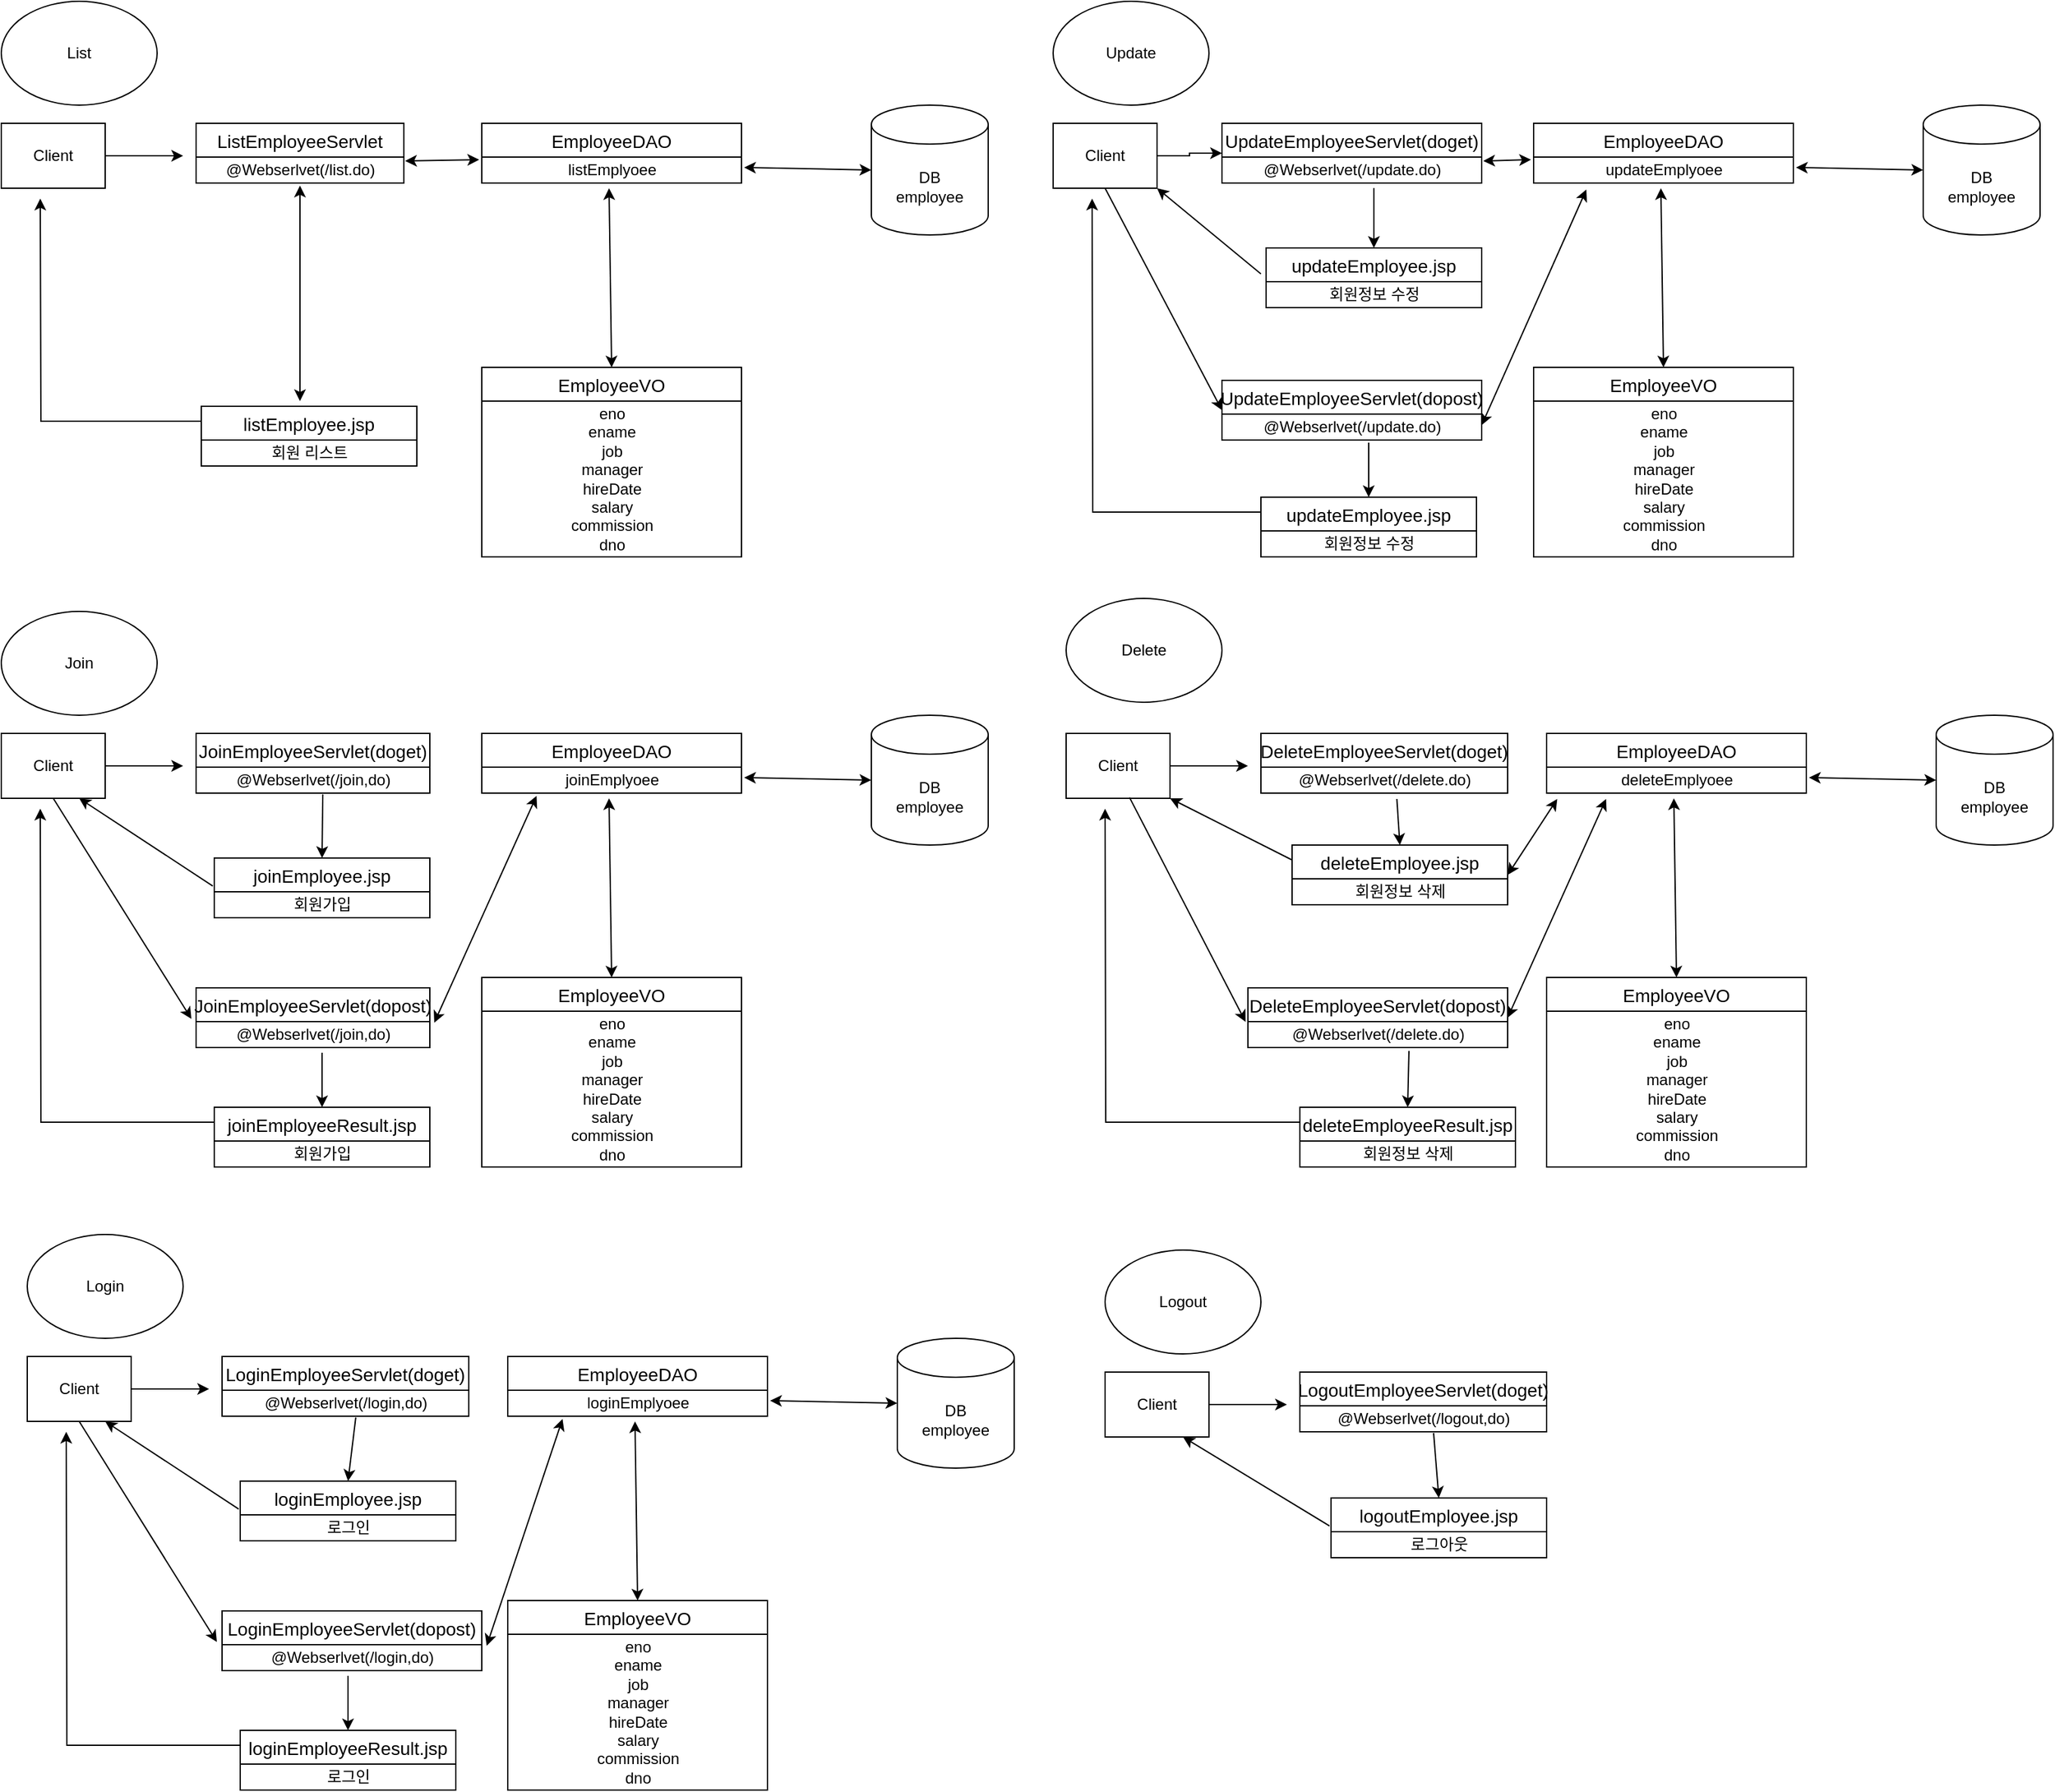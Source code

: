<mxfile version="14.4.7" type="github">
  <diagram id="dZG7nAZriMjonaE4HEed" name="Page-1">
    <mxGraphModel dx="2370" dy="3661" grid="1" gridSize="10" guides="1" tooltips="1" connect="1" arrows="1" fold="1" page="1" pageScale="1" pageWidth="827" pageHeight="1169" math="0" shadow="0">
      <root>
        <mxCell id="0" />
        <mxCell id="1" parent="0" />
        <mxCell id="JSSmG65UOy7uF9lDPHsa-1" style="edgeStyle=orthogonalEdgeStyle;rounded=0;orthogonalLoop=1;jettySize=auto;html=1;exitX=1;exitY=0.5;exitDx=0;exitDy=0;" parent="1" source="JSSmG65UOy7uF9lDPHsa-2" edge="1">
          <mxGeometry relative="1" as="geometry">
            <mxPoint x="170" y="-1911" as="targetPoint" />
          </mxGeometry>
        </mxCell>
        <mxCell id="JSSmG65UOy7uF9lDPHsa-2" value="Client" style="rounded=0;whiteSpace=wrap;html=1;" parent="1" vertex="1">
          <mxGeometry x="30" y="-1936" width="80" height="50" as="geometry" />
        </mxCell>
        <mxCell id="JSSmG65UOy7uF9lDPHsa-3" value="ListEmployeeServlet" style="swimlane;fontStyle=0;childLayout=stackLayout;horizontal=1;startSize=26;horizontalStack=0;resizeParent=1;resizeParentMax=0;resizeLast=0;collapsible=1;marginBottom=0;align=center;fontSize=14;" parent="1" vertex="1">
          <mxGeometry x="180" y="-1936" width="160" height="46" as="geometry">
            <mxRectangle x="150" y="100" width="50" height="26" as="alternateBounds" />
          </mxGeometry>
        </mxCell>
        <mxCell id="JSSmG65UOy7uF9lDPHsa-4" value="@Webserlvet(/list.do)" style="text;html=1;align=center;verticalAlign=middle;resizable=0;points=[];autosize=1;" parent="JSSmG65UOy7uF9lDPHsa-3" vertex="1">
          <mxGeometry y="26" width="160" height="20" as="geometry" />
        </mxCell>
        <mxCell id="JSSmG65UOy7uF9lDPHsa-5" style="edgeStyle=orthogonalEdgeStyle;rounded=0;orthogonalLoop=1;jettySize=auto;html=1;exitX=0;exitY=0.25;exitDx=0;exitDy=0;" parent="1" source="JSSmG65UOy7uF9lDPHsa-6" edge="1">
          <mxGeometry relative="1" as="geometry">
            <mxPoint x="60" y="-1878.0" as="targetPoint" />
          </mxGeometry>
        </mxCell>
        <mxCell id="JSSmG65UOy7uF9lDPHsa-6" value="listEmployee.jsp" style="swimlane;fontStyle=0;childLayout=stackLayout;horizontal=1;startSize=26;horizontalStack=0;resizeParent=1;resizeParentMax=0;resizeLast=0;collapsible=1;marginBottom=0;align=center;fontSize=14;" parent="1" vertex="1">
          <mxGeometry x="184" y="-1718" width="166" height="46" as="geometry">
            <mxRectangle x="150" y="100" width="50" height="26" as="alternateBounds" />
          </mxGeometry>
        </mxCell>
        <mxCell id="JSSmG65UOy7uF9lDPHsa-7" value="회원 리스트" style="text;html=1;align=center;verticalAlign=middle;resizable=0;points=[];autosize=1;" parent="JSSmG65UOy7uF9lDPHsa-6" vertex="1">
          <mxGeometry y="26" width="166" height="20" as="geometry" />
        </mxCell>
        <mxCell id="JSSmG65UOy7uF9lDPHsa-8" value="EmployeeDAO" style="swimlane;fontStyle=0;childLayout=stackLayout;horizontal=1;startSize=26;horizontalStack=0;resizeParent=1;resizeParentMax=0;resizeLast=0;collapsible=1;marginBottom=0;align=center;fontSize=14;" parent="1" vertex="1">
          <mxGeometry x="400" y="-1936" width="200" height="46" as="geometry">
            <mxRectangle x="150" y="100" width="50" height="26" as="alternateBounds" />
          </mxGeometry>
        </mxCell>
        <mxCell id="JSSmG65UOy7uF9lDPHsa-9" value="listEmplyoee&lt;br&gt;" style="text;html=1;align=center;verticalAlign=middle;resizable=0;points=[];autosize=1;" parent="JSSmG65UOy7uF9lDPHsa-8" vertex="1">
          <mxGeometry y="26" width="200" height="20" as="geometry" />
        </mxCell>
        <mxCell id="JSSmG65UOy7uF9lDPHsa-10" value="EmployeeVO" style="swimlane;fontStyle=0;childLayout=stackLayout;horizontal=1;startSize=26;horizontalStack=0;resizeParent=1;resizeParentMax=0;resizeLast=0;collapsible=1;marginBottom=0;align=center;fontSize=14;" parent="1" vertex="1">
          <mxGeometry x="400" y="-1748" width="200" height="146" as="geometry">
            <mxRectangle x="150" y="100" width="50" height="26" as="alternateBounds" />
          </mxGeometry>
        </mxCell>
        <mxCell id="JSSmG65UOy7uF9lDPHsa-11" value="eno&lt;br&gt;ename&lt;br&gt;job&lt;br&gt;manager&lt;br&gt;hireDate&lt;br&gt;salary&lt;br&gt;commission&lt;br&gt;dno&lt;br&gt;" style="text;html=1;align=center;verticalAlign=middle;resizable=0;points=[];autosize=1;" parent="JSSmG65UOy7uF9lDPHsa-10" vertex="1">
          <mxGeometry y="26" width="200" height="120" as="geometry" />
        </mxCell>
        <mxCell id="JSSmG65UOy7uF9lDPHsa-12" value="" style="endArrow=classic;startArrow=classic;html=1;entryX=-0.01;entryY=0.1;entryDx=0;entryDy=0;entryPerimeter=0;exitX=1.006;exitY=0.15;exitDx=0;exitDy=0;exitPerimeter=0;" parent="1" source="JSSmG65UOy7uF9lDPHsa-4" target="JSSmG65UOy7uF9lDPHsa-9" edge="1">
          <mxGeometry width="50" height="50" relative="1" as="geometry">
            <mxPoint x="580" y="-1648" as="sourcePoint" />
            <mxPoint x="630" y="-1698" as="targetPoint" />
          </mxGeometry>
        </mxCell>
        <mxCell id="JSSmG65UOy7uF9lDPHsa-13" value="" style="endArrow=classic;startArrow=classic;html=1;entryX=0.49;entryY=1.2;entryDx=0;entryDy=0;entryPerimeter=0;exitX=0.5;exitY=0;exitDx=0;exitDy=0;" parent="1" source="JSSmG65UOy7uF9lDPHsa-10" target="JSSmG65UOy7uF9lDPHsa-9" edge="1">
          <mxGeometry width="50" height="50" relative="1" as="geometry">
            <mxPoint x="580" y="-1648" as="sourcePoint" />
            <mxPoint x="630" y="-1698" as="targetPoint" />
          </mxGeometry>
        </mxCell>
        <mxCell id="JSSmG65UOy7uF9lDPHsa-14" value="" style="endArrow=classic;startArrow=classic;html=1;entryX=0.5;entryY=1.1;entryDx=0;entryDy=0;entryPerimeter=0;" parent="1" target="JSSmG65UOy7uF9lDPHsa-4" edge="1">
          <mxGeometry width="50" height="50" relative="1" as="geometry">
            <mxPoint x="260" y="-1722" as="sourcePoint" />
            <mxPoint x="630" y="-1698" as="targetPoint" />
          </mxGeometry>
        </mxCell>
        <mxCell id="JSSmG65UOy7uF9lDPHsa-15" value="DB&lt;br&gt;employee" style="shape=cylinder3;whiteSpace=wrap;html=1;boundedLbl=1;backgroundOutline=1;size=15;" parent="1" vertex="1">
          <mxGeometry x="700" y="-1950" width="90" height="100" as="geometry" />
        </mxCell>
        <mxCell id="JSSmG65UOy7uF9lDPHsa-16" value="" style="endArrow=classic;startArrow=classic;html=1;entryX=0;entryY=0.5;entryDx=0;entryDy=0;entryPerimeter=0;exitX=1.01;exitY=0.4;exitDx=0;exitDy=0;exitPerimeter=0;" parent="1" source="JSSmG65UOy7uF9lDPHsa-9" target="JSSmG65UOy7uF9lDPHsa-15" edge="1">
          <mxGeometry width="50" height="50" relative="1" as="geometry">
            <mxPoint x="580" y="-1648" as="sourcePoint" />
            <mxPoint x="630" y="-1698" as="targetPoint" />
          </mxGeometry>
        </mxCell>
        <mxCell id="JSSmG65UOy7uF9lDPHsa-17" style="edgeStyle=orthogonalEdgeStyle;rounded=0;orthogonalLoop=1;jettySize=auto;html=1;exitX=1;exitY=0.5;exitDx=0;exitDy=0;" parent="1" source="JSSmG65UOy7uF9lDPHsa-18" edge="1">
          <mxGeometry relative="1" as="geometry">
            <mxPoint x="170" y="-1441" as="targetPoint" />
          </mxGeometry>
        </mxCell>
        <mxCell id="JSSmG65UOy7uF9lDPHsa-18" value="Client" style="rounded=0;whiteSpace=wrap;html=1;" parent="1" vertex="1">
          <mxGeometry x="30" y="-1466" width="80" height="50" as="geometry" />
        </mxCell>
        <mxCell id="JSSmG65UOy7uF9lDPHsa-19" value="JoinEmployeeServlet(doget)" style="swimlane;fontStyle=0;childLayout=stackLayout;horizontal=1;startSize=26;horizontalStack=0;resizeParent=1;resizeParentMax=0;resizeLast=0;collapsible=1;marginBottom=0;align=center;fontSize=14;" parent="1" vertex="1">
          <mxGeometry x="180" y="-1466" width="180" height="46" as="geometry">
            <mxRectangle x="150" y="100" width="50" height="26" as="alternateBounds" />
          </mxGeometry>
        </mxCell>
        <mxCell id="JSSmG65UOy7uF9lDPHsa-20" value="@Webserlvet(/join,do)" style="text;html=1;align=center;verticalAlign=middle;resizable=0;points=[];autosize=1;" parent="JSSmG65UOy7uF9lDPHsa-19" vertex="1">
          <mxGeometry y="26" width="180" height="20" as="geometry" />
        </mxCell>
        <mxCell id="JSSmG65UOy7uF9lDPHsa-21" style="edgeStyle=orthogonalEdgeStyle;rounded=0;orthogonalLoop=1;jettySize=auto;html=1;exitX=0;exitY=0.25;exitDx=0;exitDy=0;" parent="1" source="JSSmG65UOy7uF9lDPHsa-22" edge="1">
          <mxGeometry relative="1" as="geometry">
            <mxPoint x="60" y="-1408" as="targetPoint" />
          </mxGeometry>
        </mxCell>
        <mxCell id="JSSmG65UOy7uF9lDPHsa-22" value="joinEmployeeResult.jsp" style="swimlane;fontStyle=0;childLayout=stackLayout;horizontal=1;startSize=26;horizontalStack=0;resizeParent=1;resizeParentMax=0;resizeLast=0;collapsible=1;marginBottom=0;align=center;fontSize=14;" parent="1" vertex="1">
          <mxGeometry x="194" y="-1178" width="166" height="46" as="geometry">
            <mxRectangle x="150" y="100" width="50" height="26" as="alternateBounds" />
          </mxGeometry>
        </mxCell>
        <mxCell id="JSSmG65UOy7uF9lDPHsa-23" value="회원가입" style="text;html=1;align=center;verticalAlign=middle;resizable=0;points=[];autosize=1;" parent="JSSmG65UOy7uF9lDPHsa-22" vertex="1">
          <mxGeometry y="26" width="166" height="20" as="geometry" />
        </mxCell>
        <mxCell id="JSSmG65UOy7uF9lDPHsa-24" value="EmployeeDAO" style="swimlane;fontStyle=0;childLayout=stackLayout;horizontal=1;startSize=26;horizontalStack=0;resizeParent=1;resizeParentMax=0;resizeLast=0;collapsible=1;marginBottom=0;align=center;fontSize=14;" parent="1" vertex="1">
          <mxGeometry x="400" y="-1466" width="200" height="46" as="geometry">
            <mxRectangle x="150" y="100" width="50" height="26" as="alternateBounds" />
          </mxGeometry>
        </mxCell>
        <mxCell id="JSSmG65UOy7uF9lDPHsa-25" value="joinEmplyoee" style="text;html=1;align=center;verticalAlign=middle;resizable=0;points=[];autosize=1;" parent="JSSmG65UOy7uF9lDPHsa-24" vertex="1">
          <mxGeometry y="26" width="200" height="20" as="geometry" />
        </mxCell>
        <mxCell id="JSSmG65UOy7uF9lDPHsa-26" value="EmployeeVO" style="swimlane;fontStyle=0;childLayout=stackLayout;horizontal=1;startSize=26;horizontalStack=0;resizeParent=1;resizeParentMax=0;resizeLast=0;collapsible=1;marginBottom=0;align=center;fontSize=14;" parent="1" vertex="1">
          <mxGeometry x="400" y="-1278" width="200" height="146" as="geometry">
            <mxRectangle x="150" y="100" width="50" height="26" as="alternateBounds" />
          </mxGeometry>
        </mxCell>
        <mxCell id="JSSmG65UOy7uF9lDPHsa-27" value="eno&lt;br&gt;ename&lt;br&gt;job&lt;br&gt;manager&lt;br&gt;hireDate&lt;br&gt;salary&lt;br&gt;commission&lt;br&gt;dno&lt;br&gt;" style="text;html=1;align=center;verticalAlign=middle;resizable=0;points=[];autosize=1;" parent="JSSmG65UOy7uF9lDPHsa-26" vertex="1">
          <mxGeometry y="26" width="200" height="120" as="geometry" />
        </mxCell>
        <mxCell id="JSSmG65UOy7uF9lDPHsa-28" value="" style="endArrow=classic;startArrow=classic;html=1;entryX=0.49;entryY=1.2;entryDx=0;entryDy=0;entryPerimeter=0;exitX=0.5;exitY=0;exitDx=0;exitDy=0;" parent="1" source="JSSmG65UOy7uF9lDPHsa-26" target="JSSmG65UOy7uF9lDPHsa-25" edge="1">
          <mxGeometry width="50" height="50" relative="1" as="geometry">
            <mxPoint x="580" y="-1178" as="sourcePoint" />
            <mxPoint x="630" y="-1228" as="targetPoint" />
          </mxGeometry>
        </mxCell>
        <mxCell id="JSSmG65UOy7uF9lDPHsa-29" value="DB&lt;br&gt;employee" style="shape=cylinder3;whiteSpace=wrap;html=1;boundedLbl=1;backgroundOutline=1;size=15;" parent="1" vertex="1">
          <mxGeometry x="700" y="-1480" width="90" height="100" as="geometry" />
        </mxCell>
        <mxCell id="JSSmG65UOy7uF9lDPHsa-30" value="" style="endArrow=classic;startArrow=classic;html=1;entryX=0;entryY=0.5;entryDx=0;entryDy=0;entryPerimeter=0;exitX=1.01;exitY=0.4;exitDx=0;exitDy=0;exitPerimeter=0;" parent="1" source="JSSmG65UOy7uF9lDPHsa-25" target="JSSmG65UOy7uF9lDPHsa-29" edge="1">
          <mxGeometry width="50" height="50" relative="1" as="geometry">
            <mxPoint x="580" y="-1178" as="sourcePoint" />
            <mxPoint x="630" y="-1228" as="targetPoint" />
          </mxGeometry>
        </mxCell>
        <mxCell id="JSSmG65UOy7uF9lDPHsa-31" style="edgeStyle=orthogonalEdgeStyle;rounded=0;orthogonalLoop=1;jettySize=auto;html=1;exitX=1;exitY=0.5;exitDx=0;exitDy=0;entryX=0;entryY=0.5;entryDx=0;entryDy=0;" parent="1" source="JSSmG65UOy7uF9lDPHsa-32" target="JSSmG65UOy7uF9lDPHsa-33" edge="1">
          <mxGeometry relative="1" as="geometry">
            <mxPoint x="980" y="-1911" as="targetPoint" />
          </mxGeometry>
        </mxCell>
        <mxCell id="JSSmG65UOy7uF9lDPHsa-32" value="Client" style="rounded=0;whiteSpace=wrap;html=1;" parent="1" vertex="1">
          <mxGeometry x="840" y="-1936" width="80" height="50" as="geometry" />
        </mxCell>
        <mxCell id="JSSmG65UOy7uF9lDPHsa-33" value="UpdateEmployeeServlet(doget)" style="swimlane;fontStyle=0;childLayout=stackLayout;horizontal=1;startSize=26;horizontalStack=0;resizeParent=1;resizeParentMax=0;resizeLast=0;collapsible=1;marginBottom=0;align=center;fontSize=14;" parent="1" vertex="1">
          <mxGeometry x="970" y="-1936" width="200" height="46" as="geometry">
            <mxRectangle x="150" y="100" width="50" height="26" as="alternateBounds" />
          </mxGeometry>
        </mxCell>
        <mxCell id="JSSmG65UOy7uF9lDPHsa-34" value="@Webserlvet(/update.do)" style="text;html=1;align=center;verticalAlign=middle;resizable=0;points=[];autosize=1;" parent="JSSmG65UOy7uF9lDPHsa-33" vertex="1">
          <mxGeometry y="26" width="200" height="20" as="geometry" />
        </mxCell>
        <mxCell id="JSSmG65UOy7uF9lDPHsa-35" style="edgeStyle=orthogonalEdgeStyle;rounded=0;orthogonalLoop=1;jettySize=auto;html=1;exitX=0;exitY=0.25;exitDx=0;exitDy=0;" parent="1" source="JSSmG65UOy7uF9lDPHsa-36" edge="1">
          <mxGeometry relative="1" as="geometry">
            <mxPoint x="870.0" y="-1878.0" as="targetPoint" />
          </mxGeometry>
        </mxCell>
        <mxCell id="JSSmG65UOy7uF9lDPHsa-36" value="updateEmployee.jsp" style="swimlane;fontStyle=0;childLayout=stackLayout;horizontal=1;startSize=26;horizontalStack=0;resizeParent=1;resizeParentMax=0;resizeLast=0;collapsible=1;marginBottom=0;align=center;fontSize=14;" parent="1" vertex="1">
          <mxGeometry x="1000" y="-1648" width="166" height="46" as="geometry">
            <mxRectangle x="150" y="100" width="50" height="26" as="alternateBounds" />
          </mxGeometry>
        </mxCell>
        <mxCell id="JSSmG65UOy7uF9lDPHsa-37" value="회원정보 수정" style="text;html=1;align=center;verticalAlign=middle;resizable=0;points=[];autosize=1;" parent="JSSmG65UOy7uF9lDPHsa-36" vertex="1">
          <mxGeometry y="26" width="166" height="20" as="geometry" />
        </mxCell>
        <mxCell id="JSSmG65UOy7uF9lDPHsa-38" value="EmployeeDAO" style="swimlane;fontStyle=0;childLayout=stackLayout;horizontal=1;startSize=26;horizontalStack=0;resizeParent=1;resizeParentMax=0;resizeLast=0;collapsible=1;marginBottom=0;align=center;fontSize=14;" parent="1" vertex="1">
          <mxGeometry x="1210" y="-1936" width="200" height="46" as="geometry">
            <mxRectangle x="150" y="100" width="50" height="26" as="alternateBounds" />
          </mxGeometry>
        </mxCell>
        <mxCell id="JSSmG65UOy7uF9lDPHsa-39" value="updateEmplyoee" style="text;html=1;align=center;verticalAlign=middle;resizable=0;points=[];autosize=1;" parent="JSSmG65UOy7uF9lDPHsa-38" vertex="1">
          <mxGeometry y="26" width="200" height="20" as="geometry" />
        </mxCell>
        <mxCell id="JSSmG65UOy7uF9lDPHsa-40" value="EmployeeVO" style="swimlane;fontStyle=0;childLayout=stackLayout;horizontal=1;startSize=26;horizontalStack=0;resizeParent=1;resizeParentMax=0;resizeLast=0;collapsible=1;marginBottom=0;align=center;fontSize=14;" parent="1" vertex="1">
          <mxGeometry x="1210" y="-1748" width="200" height="146" as="geometry">
            <mxRectangle x="150" y="100" width="50" height="26" as="alternateBounds" />
          </mxGeometry>
        </mxCell>
        <mxCell id="JSSmG65UOy7uF9lDPHsa-41" value="eno&lt;br&gt;ename&lt;br&gt;job&lt;br&gt;manager&lt;br&gt;hireDate&lt;br&gt;salary&lt;br&gt;commission&lt;br&gt;dno&lt;br&gt;" style="text;html=1;align=center;verticalAlign=middle;resizable=0;points=[];autosize=1;" parent="JSSmG65UOy7uF9lDPHsa-40" vertex="1">
          <mxGeometry y="26" width="200" height="120" as="geometry" />
        </mxCell>
        <mxCell id="JSSmG65UOy7uF9lDPHsa-42" value="" style="endArrow=classic;startArrow=classic;html=1;entryX=-0.01;entryY=0.1;entryDx=0;entryDy=0;entryPerimeter=0;exitX=1.006;exitY=0.15;exitDx=0;exitDy=0;exitPerimeter=0;" parent="1" source="JSSmG65UOy7uF9lDPHsa-34" target="JSSmG65UOy7uF9lDPHsa-39" edge="1">
          <mxGeometry width="50" height="50" relative="1" as="geometry">
            <mxPoint x="1390" y="-1648" as="sourcePoint" />
            <mxPoint x="1440" y="-1698" as="targetPoint" />
          </mxGeometry>
        </mxCell>
        <mxCell id="JSSmG65UOy7uF9lDPHsa-43" value="" style="endArrow=classic;startArrow=classic;html=1;entryX=0.49;entryY=1.2;entryDx=0;entryDy=0;entryPerimeter=0;exitX=0.5;exitY=0;exitDx=0;exitDy=0;" parent="1" source="JSSmG65UOy7uF9lDPHsa-40" target="JSSmG65UOy7uF9lDPHsa-39" edge="1">
          <mxGeometry width="50" height="50" relative="1" as="geometry">
            <mxPoint x="1390" y="-1648" as="sourcePoint" />
            <mxPoint x="1440" y="-1698" as="targetPoint" />
          </mxGeometry>
        </mxCell>
        <mxCell id="JSSmG65UOy7uF9lDPHsa-44" value="DB&lt;br&gt;employee" style="shape=cylinder3;whiteSpace=wrap;html=1;boundedLbl=1;backgroundOutline=1;size=15;" parent="1" vertex="1">
          <mxGeometry x="1510" y="-1950" width="90" height="100" as="geometry" />
        </mxCell>
        <mxCell id="JSSmG65UOy7uF9lDPHsa-45" value="" style="endArrow=classic;startArrow=classic;html=1;entryX=0;entryY=0.5;entryDx=0;entryDy=0;entryPerimeter=0;exitX=1.01;exitY=0.4;exitDx=0;exitDy=0;exitPerimeter=0;" parent="1" source="JSSmG65UOy7uF9lDPHsa-39" target="JSSmG65UOy7uF9lDPHsa-44" edge="1">
          <mxGeometry width="50" height="50" relative="1" as="geometry">
            <mxPoint x="1390" y="-1648" as="sourcePoint" />
            <mxPoint x="1440" y="-1698" as="targetPoint" />
          </mxGeometry>
        </mxCell>
        <mxCell id="JSSmG65UOy7uF9lDPHsa-46" style="edgeStyle=orthogonalEdgeStyle;rounded=0;orthogonalLoop=1;jettySize=auto;html=1;exitX=1;exitY=0.5;exitDx=0;exitDy=0;" parent="1" source="JSSmG65UOy7uF9lDPHsa-47" edge="1">
          <mxGeometry relative="1" as="geometry">
            <mxPoint x="990.0" y="-1441.0" as="targetPoint" />
          </mxGeometry>
        </mxCell>
        <mxCell id="JSSmG65UOy7uF9lDPHsa-47" value="Client" style="rounded=0;whiteSpace=wrap;html=1;" parent="1" vertex="1">
          <mxGeometry x="850" y="-1466" width="80" height="50" as="geometry" />
        </mxCell>
        <mxCell id="JSSmG65UOy7uF9lDPHsa-48" value="DeleteEmployeeServlet(doget)" style="swimlane;fontStyle=0;childLayout=stackLayout;horizontal=1;startSize=26;horizontalStack=0;resizeParent=1;resizeParentMax=0;resizeLast=0;collapsible=1;marginBottom=0;align=center;fontSize=14;" parent="1" vertex="1">
          <mxGeometry x="1000" y="-1466" width="190" height="46" as="geometry">
            <mxRectangle x="150" y="100" width="50" height="26" as="alternateBounds" />
          </mxGeometry>
        </mxCell>
        <mxCell id="JSSmG65UOy7uF9lDPHsa-49" value="@Webserlvet(/delete.do)" style="text;html=1;align=center;verticalAlign=middle;resizable=0;points=[];autosize=1;" parent="JSSmG65UOy7uF9lDPHsa-48" vertex="1">
          <mxGeometry y="26" width="190" height="20" as="geometry" />
        </mxCell>
        <mxCell id="JSSmG65UOy7uF9lDPHsa-50" style="edgeStyle=orthogonalEdgeStyle;rounded=0;orthogonalLoop=1;jettySize=auto;html=1;exitX=0;exitY=0.25;exitDx=0;exitDy=0;" parent="1" source="JSSmG65UOy7uF9lDPHsa-51" edge="1">
          <mxGeometry relative="1" as="geometry">
            <mxPoint x="880.0" y="-1408" as="targetPoint" />
          </mxGeometry>
        </mxCell>
        <mxCell id="JSSmG65UOy7uF9lDPHsa-51" value="deleteEmployeeResult.jsp" style="swimlane;fontStyle=0;childLayout=stackLayout;horizontal=1;startSize=26;horizontalStack=0;resizeParent=1;resizeParentMax=0;resizeLast=0;collapsible=1;marginBottom=0;align=center;fontSize=14;" parent="1" vertex="1">
          <mxGeometry x="1030" y="-1178" width="166" height="46" as="geometry">
            <mxRectangle x="150" y="100" width="50" height="26" as="alternateBounds" />
          </mxGeometry>
        </mxCell>
        <mxCell id="JSSmG65UOy7uF9lDPHsa-52" value="회원정보 삭제" style="text;html=1;align=center;verticalAlign=middle;resizable=0;points=[];autosize=1;" parent="JSSmG65UOy7uF9lDPHsa-51" vertex="1">
          <mxGeometry y="26" width="166" height="20" as="geometry" />
        </mxCell>
        <mxCell id="JSSmG65UOy7uF9lDPHsa-53" value="EmployeeDAO" style="swimlane;fontStyle=0;childLayout=stackLayout;horizontal=1;startSize=26;horizontalStack=0;resizeParent=1;resizeParentMax=0;resizeLast=0;collapsible=1;marginBottom=0;align=center;fontSize=14;" parent="1" vertex="1">
          <mxGeometry x="1220" y="-1466" width="200" height="46" as="geometry">
            <mxRectangle x="150" y="100" width="50" height="26" as="alternateBounds" />
          </mxGeometry>
        </mxCell>
        <mxCell id="JSSmG65UOy7uF9lDPHsa-54" value="deleteEmplyoee" style="text;html=1;align=center;verticalAlign=middle;resizable=0;points=[];autosize=1;" parent="JSSmG65UOy7uF9lDPHsa-53" vertex="1">
          <mxGeometry y="26" width="200" height="20" as="geometry" />
        </mxCell>
        <mxCell id="JSSmG65UOy7uF9lDPHsa-55" value="EmployeeVO" style="swimlane;fontStyle=0;childLayout=stackLayout;horizontal=1;startSize=26;horizontalStack=0;resizeParent=1;resizeParentMax=0;resizeLast=0;collapsible=1;marginBottom=0;align=center;fontSize=14;" parent="1" vertex="1">
          <mxGeometry x="1220" y="-1278" width="200" height="146" as="geometry">
            <mxRectangle x="150" y="100" width="50" height="26" as="alternateBounds" />
          </mxGeometry>
        </mxCell>
        <mxCell id="JSSmG65UOy7uF9lDPHsa-56" value="eno&lt;br&gt;ename&lt;br&gt;job&lt;br&gt;manager&lt;br&gt;hireDate&lt;br&gt;salary&lt;br&gt;commission&lt;br&gt;dno&lt;br&gt;" style="text;html=1;align=center;verticalAlign=middle;resizable=0;points=[];autosize=1;" parent="JSSmG65UOy7uF9lDPHsa-55" vertex="1">
          <mxGeometry y="26" width="200" height="120" as="geometry" />
        </mxCell>
        <mxCell id="JSSmG65UOy7uF9lDPHsa-57" value="" style="endArrow=classic;startArrow=classic;html=1;entryX=0.49;entryY=1.2;entryDx=0;entryDy=0;entryPerimeter=0;exitX=0.5;exitY=0;exitDx=0;exitDy=0;" parent="1" source="JSSmG65UOy7uF9lDPHsa-55" target="JSSmG65UOy7uF9lDPHsa-54" edge="1">
          <mxGeometry width="50" height="50" relative="1" as="geometry">
            <mxPoint x="1400" y="-1178" as="sourcePoint" />
            <mxPoint x="1450" y="-1228" as="targetPoint" />
          </mxGeometry>
        </mxCell>
        <mxCell id="JSSmG65UOy7uF9lDPHsa-58" value="DB&lt;br&gt;employee" style="shape=cylinder3;whiteSpace=wrap;html=1;boundedLbl=1;backgroundOutline=1;size=15;" parent="1" vertex="1">
          <mxGeometry x="1520" y="-1480" width="90" height="100" as="geometry" />
        </mxCell>
        <mxCell id="JSSmG65UOy7uF9lDPHsa-59" value="" style="endArrow=classic;startArrow=classic;html=1;entryX=0;entryY=0.5;entryDx=0;entryDy=0;entryPerimeter=0;exitX=1.01;exitY=0.4;exitDx=0;exitDy=0;exitPerimeter=0;" parent="1" source="JSSmG65UOy7uF9lDPHsa-54" target="JSSmG65UOy7uF9lDPHsa-58" edge="1">
          <mxGeometry width="50" height="50" relative="1" as="geometry">
            <mxPoint x="1400" y="-1178" as="sourcePoint" />
            <mxPoint x="1450" y="-1228" as="targetPoint" />
          </mxGeometry>
        </mxCell>
        <mxCell id="JSSmG65UOy7uF9lDPHsa-60" value="UpdateEmployeeServlet(dopost)" style="swimlane;fontStyle=0;childLayout=stackLayout;horizontal=1;startSize=26;horizontalStack=0;resizeParent=1;resizeParentMax=0;resizeLast=0;collapsible=1;marginBottom=0;align=center;fontSize=14;" parent="1" vertex="1">
          <mxGeometry x="970" y="-1738" width="200" height="46" as="geometry">
            <mxRectangle x="150" y="100" width="50" height="26" as="alternateBounds" />
          </mxGeometry>
        </mxCell>
        <mxCell id="JSSmG65UOy7uF9lDPHsa-61" value="@Webserlvet(/update.do)" style="text;html=1;align=center;verticalAlign=middle;resizable=0;points=[];autosize=1;" parent="JSSmG65UOy7uF9lDPHsa-60" vertex="1">
          <mxGeometry y="26" width="200" height="20" as="geometry" />
        </mxCell>
        <mxCell id="JSSmG65UOy7uF9lDPHsa-62" value="" style="endArrow=classic;startArrow=classic;html=1;entryX=0.203;entryY=1.253;entryDx=0;entryDy=0;entryPerimeter=0;exitX=1;exitY=0.75;exitDx=0;exitDy=0;" parent="1" source="JSSmG65UOy7uF9lDPHsa-60" target="JSSmG65UOy7uF9lDPHsa-39" edge="1">
          <mxGeometry width="50" height="50" relative="1" as="geometry">
            <mxPoint x="840" y="-1570" as="sourcePoint" />
            <mxPoint x="890" y="-1620" as="targetPoint" />
          </mxGeometry>
        </mxCell>
        <mxCell id="JSSmG65UOy7uF9lDPHsa-63" value="JoinEmployeeServlet(dopost)" style="swimlane;fontStyle=0;childLayout=stackLayout;horizontal=1;startSize=26;horizontalStack=0;resizeParent=1;resizeParentMax=0;resizeLast=0;collapsible=1;marginBottom=0;align=center;fontSize=14;" parent="1" vertex="1">
          <mxGeometry x="180" y="-1270" width="180" height="46" as="geometry">
            <mxRectangle x="150" y="100" width="50" height="26" as="alternateBounds" />
          </mxGeometry>
        </mxCell>
        <mxCell id="JSSmG65UOy7uF9lDPHsa-64" value="@Webserlvet(/join,do)" style="text;html=1;align=center;verticalAlign=middle;resizable=0;points=[];autosize=1;" parent="JSSmG65UOy7uF9lDPHsa-63" vertex="1">
          <mxGeometry y="26" width="180" height="20" as="geometry" />
        </mxCell>
        <mxCell id="JSSmG65UOy7uF9lDPHsa-65" value="DeleteEmployeeServlet(dopost)" style="swimlane;fontStyle=0;childLayout=stackLayout;horizontal=1;startSize=26;horizontalStack=0;resizeParent=1;resizeParentMax=0;resizeLast=0;collapsible=1;marginBottom=0;align=center;fontSize=14;" parent="1" vertex="1">
          <mxGeometry x="990" y="-1270" width="200" height="46" as="geometry">
            <mxRectangle x="150" y="100" width="50" height="26" as="alternateBounds" />
          </mxGeometry>
        </mxCell>
        <mxCell id="JSSmG65UOy7uF9lDPHsa-66" value="@Webserlvet(/delete.do)" style="text;html=1;align=center;verticalAlign=middle;resizable=0;points=[];autosize=1;" parent="JSSmG65UOy7uF9lDPHsa-65" vertex="1">
          <mxGeometry y="26" width="200" height="20" as="geometry" />
        </mxCell>
        <mxCell id="JSSmG65UOy7uF9lDPHsa-67" value="" style="endArrow=classic;startArrow=classic;html=1;entryX=0.211;entryY=1.106;entryDx=0;entryDy=0;entryPerimeter=0;exitX=1.019;exitY=0.041;exitDx=0;exitDy=0;exitPerimeter=0;" parent="1" source="JSSmG65UOy7uF9lDPHsa-64" target="JSSmG65UOy7uF9lDPHsa-25" edge="1">
          <mxGeometry width="50" height="50" relative="1" as="geometry">
            <mxPoint x="840" y="-1490" as="sourcePoint" />
            <mxPoint x="890" y="-1540" as="targetPoint" />
          </mxGeometry>
        </mxCell>
        <mxCell id="JSSmG65UOy7uF9lDPHsa-68" value="" style="endArrow=classic;startArrow=classic;html=1;entryX=0.229;entryY=1.224;entryDx=0;entryDy=0;entryPerimeter=0;exitX=1;exitY=0.5;exitDx=0;exitDy=0;" parent="1" source="JSSmG65UOy7uF9lDPHsa-65" target="JSSmG65UOy7uF9lDPHsa-54" edge="1">
          <mxGeometry width="50" height="50" relative="1" as="geometry">
            <mxPoint x="840" y="-1490" as="sourcePoint" />
            <mxPoint x="890" y="-1540" as="targetPoint" />
          </mxGeometry>
        </mxCell>
        <mxCell id="JSSmG65UOy7uF9lDPHsa-69" value="List" style="ellipse;whiteSpace=wrap;html=1;" parent="1" vertex="1">
          <mxGeometry x="30" y="-2030" width="120" height="80" as="geometry" />
        </mxCell>
        <mxCell id="JSSmG65UOy7uF9lDPHsa-70" value="Update" style="ellipse;whiteSpace=wrap;html=1;" parent="1" vertex="1">
          <mxGeometry x="840" y="-2030" width="120" height="80" as="geometry" />
        </mxCell>
        <mxCell id="JSSmG65UOy7uF9lDPHsa-71" value="Join" style="ellipse;whiteSpace=wrap;html=1;" parent="1" vertex="1">
          <mxGeometry x="30" y="-1560" width="120" height="80" as="geometry" />
        </mxCell>
        <mxCell id="JSSmG65UOy7uF9lDPHsa-72" value="Delete" style="ellipse;whiteSpace=wrap;html=1;" parent="1" vertex="1">
          <mxGeometry x="850" y="-1570" width="120" height="80" as="geometry" />
        </mxCell>
        <mxCell id="JSSmG65UOy7uF9lDPHsa-73" value="joinEmployee.jsp" style="swimlane;fontStyle=0;childLayout=stackLayout;horizontal=1;startSize=26;horizontalStack=0;resizeParent=1;resizeParentMax=0;resizeLast=0;collapsible=1;marginBottom=0;align=center;fontSize=14;" parent="1" vertex="1">
          <mxGeometry x="194" y="-1370" width="166" height="46" as="geometry">
            <mxRectangle x="150" y="100" width="50" height="26" as="alternateBounds" />
          </mxGeometry>
        </mxCell>
        <mxCell id="JSSmG65UOy7uF9lDPHsa-74" value="회원가입" style="text;html=1;align=center;verticalAlign=middle;resizable=0;points=[];autosize=1;" parent="JSSmG65UOy7uF9lDPHsa-73" vertex="1">
          <mxGeometry y="26" width="166" height="20" as="geometry" />
        </mxCell>
        <mxCell id="JSSmG65UOy7uF9lDPHsa-75" value="" style="endArrow=classic;html=1;entryX=0.75;entryY=1;entryDx=0;entryDy=0;exitX=-0.007;exitY=-0.224;exitDx=0;exitDy=0;exitPerimeter=0;" parent="1" source="JSSmG65UOy7uF9lDPHsa-74" target="JSSmG65UOy7uF9lDPHsa-18" edge="1">
          <mxGeometry width="50" height="50" relative="1" as="geometry">
            <mxPoint x="760" y="-1320" as="sourcePoint" />
            <mxPoint x="810" y="-1370" as="targetPoint" />
          </mxGeometry>
        </mxCell>
        <mxCell id="JSSmG65UOy7uF9lDPHsa-76" value="deleteEmployee.jsp" style="swimlane;fontStyle=0;childLayout=stackLayout;horizontal=1;startSize=26;horizontalStack=0;resizeParent=1;resizeParentMax=0;resizeLast=0;collapsible=1;marginBottom=0;align=center;fontSize=14;" parent="1" vertex="1">
          <mxGeometry x="1024" y="-1380" width="166" height="46" as="geometry">
            <mxRectangle x="150" y="100" width="50" height="26" as="alternateBounds" />
          </mxGeometry>
        </mxCell>
        <mxCell id="JSSmG65UOy7uF9lDPHsa-77" value="회원정보 삭제" style="text;html=1;align=center;verticalAlign=middle;resizable=0;points=[];autosize=1;" parent="JSSmG65UOy7uF9lDPHsa-76" vertex="1">
          <mxGeometry y="26" width="166" height="20" as="geometry" />
        </mxCell>
        <mxCell id="JSSmG65UOy7uF9lDPHsa-78" value="updateEmployee.jsp" style="swimlane;fontStyle=0;childLayout=stackLayout;horizontal=1;startSize=26;horizontalStack=0;resizeParent=1;resizeParentMax=0;resizeLast=0;collapsible=1;marginBottom=0;align=center;fontSize=14;" parent="1" vertex="1">
          <mxGeometry x="1004" y="-1840" width="166" height="46" as="geometry">
            <mxRectangle x="150" y="100" width="50" height="26" as="alternateBounds" />
          </mxGeometry>
        </mxCell>
        <mxCell id="JSSmG65UOy7uF9lDPHsa-79" value="회원정보 수정" style="text;html=1;align=center;verticalAlign=middle;resizable=0;points=[];autosize=1;" parent="JSSmG65UOy7uF9lDPHsa-78" vertex="1">
          <mxGeometry y="26" width="166" height="20" as="geometry" />
        </mxCell>
        <mxCell id="JSSmG65UOy7uF9lDPHsa-80" value="" style="endArrow=classic;html=1;entryX=1;entryY=1;entryDx=0;entryDy=0;" parent="1" target="JSSmG65UOy7uF9lDPHsa-32" edge="1">
          <mxGeometry width="50" height="50" relative="1" as="geometry">
            <mxPoint x="1000.0" y="-1820" as="sourcePoint" />
            <mxPoint x="810" y="-1610" as="targetPoint" />
          </mxGeometry>
        </mxCell>
        <mxCell id="JSSmG65UOy7uF9lDPHsa-81" value="" style="endArrow=classic;html=1;entryX=1;entryY=1;entryDx=0;entryDy=0;exitX=0;exitY=0.25;exitDx=0;exitDy=0;" parent="1" source="JSSmG65UOy7uF9lDPHsa-76" target="JSSmG65UOy7uF9lDPHsa-47" edge="1">
          <mxGeometry width="50" height="50" relative="1" as="geometry">
            <mxPoint x="760" y="-1560" as="sourcePoint" />
            <mxPoint x="810" y="-1610" as="targetPoint" />
          </mxGeometry>
        </mxCell>
        <mxCell id="JSSmG65UOy7uF9lDPHsa-82" value="" style="endArrow=classic;startArrow=classic;html=1;entryX=0.041;entryY=1.224;entryDx=0;entryDy=0;entryPerimeter=0;exitX=1;exitY=0.5;exitDx=0;exitDy=0;" parent="1" source="JSSmG65UOy7uF9lDPHsa-76" target="JSSmG65UOy7uF9lDPHsa-54" edge="1">
          <mxGeometry width="50" height="50" relative="1" as="geometry">
            <mxPoint x="760" y="-1560" as="sourcePoint" />
            <mxPoint x="810" y="-1610" as="targetPoint" />
          </mxGeometry>
        </mxCell>
        <mxCell id="JSSmG65UOy7uF9lDPHsa-83" value="" style="endArrow=classic;html=1;entryX=0.5;entryY=0;entryDx=0;entryDy=0;exitX=0.542;exitY=1.047;exitDx=0;exitDy=0;exitPerimeter=0;" parent="1" source="JSSmG65UOy7uF9lDPHsa-20" target="JSSmG65UOy7uF9lDPHsa-73" edge="1">
          <mxGeometry width="50" height="50" relative="1" as="geometry">
            <mxPoint x="760" y="-1560" as="sourcePoint" />
            <mxPoint x="810" y="-1610" as="targetPoint" />
          </mxGeometry>
        </mxCell>
        <mxCell id="JSSmG65UOy7uF9lDPHsa-84" value="" style="endArrow=classic;html=1;exitX=0.5;exitY=1;exitDx=0;exitDy=0;entryX=-0.02;entryY=-0.106;entryDx=0;entryDy=0;entryPerimeter=0;" parent="1" source="JSSmG65UOy7uF9lDPHsa-18" target="JSSmG65UOy7uF9lDPHsa-64" edge="1">
          <mxGeometry width="50" height="50" relative="1" as="geometry">
            <mxPoint x="760" y="-1560" as="sourcePoint" />
            <mxPoint x="810" y="-1610" as="targetPoint" />
          </mxGeometry>
        </mxCell>
        <mxCell id="JSSmG65UOy7uF9lDPHsa-85" value="" style="endArrow=classic;html=1;entryX=-0.009;entryY=0.012;entryDx=0;entryDy=0;entryPerimeter=0;exitX=0.61;exitY=0.986;exitDx=0;exitDy=0;exitPerimeter=0;" parent="1" source="JSSmG65UOy7uF9lDPHsa-47" target="JSSmG65UOy7uF9lDPHsa-66" edge="1">
          <mxGeometry width="50" height="50" relative="1" as="geometry">
            <mxPoint x="760" y="-1560" as="sourcePoint" />
            <mxPoint x="810" y="-1610" as="targetPoint" />
          </mxGeometry>
        </mxCell>
        <mxCell id="JSSmG65UOy7uF9lDPHsa-86" value="" style="endArrow=classic;html=1;entryX=0;entryY=0.5;entryDx=0;entryDy=0;exitX=0.5;exitY=1;exitDx=0;exitDy=0;" parent="1" source="JSSmG65UOy7uF9lDPHsa-32" target="JSSmG65UOy7uF9lDPHsa-60" edge="1">
          <mxGeometry width="50" height="50" relative="1" as="geometry">
            <mxPoint x="760" y="-1560" as="sourcePoint" />
            <mxPoint x="810" y="-1610" as="targetPoint" />
          </mxGeometry>
        </mxCell>
        <mxCell id="JSSmG65UOy7uF9lDPHsa-87" value="" style="endArrow=classic;html=1;entryX=0.5;entryY=0;entryDx=0;entryDy=0;exitX=0.62;exitY=1.129;exitDx=0;exitDy=0;exitPerimeter=0;" parent="1" source="JSSmG65UOy7uF9lDPHsa-66" target="JSSmG65UOy7uF9lDPHsa-51" edge="1">
          <mxGeometry width="50" height="50" relative="1" as="geometry">
            <mxPoint x="760" y="-1440" as="sourcePoint" />
            <mxPoint x="810" y="-1490" as="targetPoint" />
          </mxGeometry>
        </mxCell>
        <mxCell id="JSSmG65UOy7uF9lDPHsa-88" value="" style="endArrow=classic;html=1;entryX=0.5;entryY=0;entryDx=0;entryDy=0;" parent="1" target="JSSmG65UOy7uF9lDPHsa-22" edge="1">
          <mxGeometry width="50" height="50" relative="1" as="geometry">
            <mxPoint x="277" y="-1220" as="sourcePoint" />
            <mxPoint x="810" y="-1490" as="targetPoint" />
          </mxGeometry>
        </mxCell>
        <mxCell id="JSSmG65UOy7uF9lDPHsa-89" value="" style="endArrow=classic;html=1;entryX=0.5;entryY=0;entryDx=0;entryDy=0;exitX=0.565;exitY=1.1;exitDx=0;exitDy=0;exitPerimeter=0;" parent="1" source="JSSmG65UOy7uF9lDPHsa-61" target="JSSmG65UOy7uF9lDPHsa-36" edge="1">
          <mxGeometry width="50" height="50" relative="1" as="geometry">
            <mxPoint x="760" y="-1440" as="sourcePoint" />
            <mxPoint x="810" y="-1490" as="targetPoint" />
          </mxGeometry>
        </mxCell>
        <mxCell id="JSSmG65UOy7uF9lDPHsa-90" value="" style="endArrow=classic;html=1;entryX=0.5;entryY=0;entryDx=0;entryDy=0;exitX=0.585;exitY=1.194;exitDx=0;exitDy=0;exitPerimeter=0;" parent="1" source="JSSmG65UOy7uF9lDPHsa-34" target="JSSmG65UOy7uF9lDPHsa-78" edge="1">
          <mxGeometry width="50" height="50" relative="1" as="geometry">
            <mxPoint x="760" y="-1560" as="sourcePoint" />
            <mxPoint x="810" y="-1610" as="targetPoint" />
          </mxGeometry>
        </mxCell>
        <mxCell id="JSSmG65UOy7uF9lDPHsa-91" value="" style="endArrow=classic;html=1;entryX=0.5;entryY=0;entryDx=0;entryDy=0;exitX=0.551;exitY=1.224;exitDx=0;exitDy=0;exitPerimeter=0;" parent="1" source="JSSmG65UOy7uF9lDPHsa-49" target="JSSmG65UOy7uF9lDPHsa-76" edge="1">
          <mxGeometry width="50" height="50" relative="1" as="geometry">
            <mxPoint x="760" y="-1560" as="sourcePoint" />
            <mxPoint x="810" y="-1610" as="targetPoint" />
          </mxGeometry>
        </mxCell>
        <mxCell id="lx9Q8ujQvU5KuwkZj37W-1" style="edgeStyle=orthogonalEdgeStyle;rounded=0;orthogonalLoop=1;jettySize=auto;html=1;exitX=1;exitY=0.5;exitDx=0;exitDy=0;" edge="1" parent="1" source="lx9Q8ujQvU5KuwkZj37W-2">
          <mxGeometry relative="1" as="geometry">
            <mxPoint x="190" y="-961" as="targetPoint" />
          </mxGeometry>
        </mxCell>
        <mxCell id="lx9Q8ujQvU5KuwkZj37W-2" value="Client" style="rounded=0;whiteSpace=wrap;html=1;" vertex="1" parent="1">
          <mxGeometry x="50" y="-986" width="80" height="50" as="geometry" />
        </mxCell>
        <mxCell id="lx9Q8ujQvU5KuwkZj37W-3" value="LoginEmployeeServlet(doget)" style="swimlane;fontStyle=0;childLayout=stackLayout;horizontal=1;startSize=26;horizontalStack=0;resizeParent=1;resizeParentMax=0;resizeLast=0;collapsible=1;marginBottom=0;align=center;fontSize=14;" vertex="1" parent="1">
          <mxGeometry x="200" y="-986" width="190" height="46" as="geometry">
            <mxRectangle x="150" y="100" width="50" height="26" as="alternateBounds" />
          </mxGeometry>
        </mxCell>
        <mxCell id="lx9Q8ujQvU5KuwkZj37W-4" value="@Webserlvet(/login,do)" style="text;html=1;align=center;verticalAlign=middle;resizable=0;points=[];autosize=1;" vertex="1" parent="lx9Q8ujQvU5KuwkZj37W-3">
          <mxGeometry y="26" width="190" height="20" as="geometry" />
        </mxCell>
        <mxCell id="lx9Q8ujQvU5KuwkZj37W-5" style="edgeStyle=orthogonalEdgeStyle;rounded=0;orthogonalLoop=1;jettySize=auto;html=1;exitX=0;exitY=0.25;exitDx=0;exitDy=0;" edge="1" parent="1" source="lx9Q8ujQvU5KuwkZj37W-6">
          <mxGeometry relative="1" as="geometry">
            <mxPoint x="80" y="-928" as="targetPoint" />
          </mxGeometry>
        </mxCell>
        <mxCell id="lx9Q8ujQvU5KuwkZj37W-6" value="loginEmployeeResult.jsp" style="swimlane;fontStyle=0;childLayout=stackLayout;horizontal=1;startSize=26;horizontalStack=0;resizeParent=1;resizeParentMax=0;resizeLast=0;collapsible=1;marginBottom=0;align=center;fontSize=14;" vertex="1" parent="1">
          <mxGeometry x="214" y="-698" width="166" height="46" as="geometry">
            <mxRectangle x="150" y="100" width="50" height="26" as="alternateBounds" />
          </mxGeometry>
        </mxCell>
        <mxCell id="lx9Q8ujQvU5KuwkZj37W-7" value="로그인" style="text;html=1;align=center;verticalAlign=middle;resizable=0;points=[];autosize=1;" vertex="1" parent="lx9Q8ujQvU5KuwkZj37W-6">
          <mxGeometry y="26" width="166" height="20" as="geometry" />
        </mxCell>
        <mxCell id="lx9Q8ujQvU5KuwkZj37W-8" value="EmployeeDAO" style="swimlane;fontStyle=0;childLayout=stackLayout;horizontal=1;startSize=26;horizontalStack=0;resizeParent=1;resizeParentMax=0;resizeLast=0;collapsible=1;marginBottom=0;align=center;fontSize=14;" vertex="1" parent="1">
          <mxGeometry x="420" y="-986" width="200" height="46" as="geometry">
            <mxRectangle x="150" y="100" width="50" height="26" as="alternateBounds" />
          </mxGeometry>
        </mxCell>
        <mxCell id="lx9Q8ujQvU5KuwkZj37W-9" value="loginEmplyoee" style="text;html=1;align=center;verticalAlign=middle;resizable=0;points=[];autosize=1;" vertex="1" parent="lx9Q8ujQvU5KuwkZj37W-8">
          <mxGeometry y="26" width="200" height="20" as="geometry" />
        </mxCell>
        <mxCell id="lx9Q8ujQvU5KuwkZj37W-10" value="EmployeeVO" style="swimlane;fontStyle=0;childLayout=stackLayout;horizontal=1;startSize=26;horizontalStack=0;resizeParent=1;resizeParentMax=0;resizeLast=0;collapsible=1;marginBottom=0;align=center;fontSize=14;" vertex="1" parent="1">
          <mxGeometry x="420" y="-798" width="200" height="146" as="geometry">
            <mxRectangle x="150" y="100" width="50" height="26" as="alternateBounds" />
          </mxGeometry>
        </mxCell>
        <mxCell id="lx9Q8ujQvU5KuwkZj37W-11" value="eno&lt;br&gt;ename&lt;br&gt;job&lt;br&gt;manager&lt;br&gt;hireDate&lt;br&gt;salary&lt;br&gt;commission&lt;br&gt;dno&lt;br&gt;" style="text;html=1;align=center;verticalAlign=middle;resizable=0;points=[];autosize=1;" vertex="1" parent="lx9Q8ujQvU5KuwkZj37W-10">
          <mxGeometry y="26" width="200" height="120" as="geometry" />
        </mxCell>
        <mxCell id="lx9Q8ujQvU5KuwkZj37W-12" value="" style="endArrow=classic;startArrow=classic;html=1;entryX=0.49;entryY=1.2;entryDx=0;entryDy=0;entryPerimeter=0;exitX=0.5;exitY=0;exitDx=0;exitDy=0;" edge="1" parent="1" source="lx9Q8ujQvU5KuwkZj37W-10" target="lx9Q8ujQvU5KuwkZj37W-9">
          <mxGeometry width="50" height="50" relative="1" as="geometry">
            <mxPoint x="600" y="-698" as="sourcePoint" />
            <mxPoint x="650" y="-748" as="targetPoint" />
          </mxGeometry>
        </mxCell>
        <mxCell id="lx9Q8ujQvU5KuwkZj37W-13" value="DB&lt;br&gt;employee" style="shape=cylinder3;whiteSpace=wrap;html=1;boundedLbl=1;backgroundOutline=1;size=15;" vertex="1" parent="1">
          <mxGeometry x="720" y="-1000" width="90" height="100" as="geometry" />
        </mxCell>
        <mxCell id="lx9Q8ujQvU5KuwkZj37W-14" value="" style="endArrow=classic;startArrow=classic;html=1;entryX=0;entryY=0.5;entryDx=0;entryDy=0;entryPerimeter=0;exitX=1.01;exitY=0.4;exitDx=0;exitDy=0;exitPerimeter=0;" edge="1" parent="1" source="lx9Q8ujQvU5KuwkZj37W-9" target="lx9Q8ujQvU5KuwkZj37W-13">
          <mxGeometry width="50" height="50" relative="1" as="geometry">
            <mxPoint x="600" y="-698" as="sourcePoint" />
            <mxPoint x="650" y="-748" as="targetPoint" />
          </mxGeometry>
        </mxCell>
        <mxCell id="lx9Q8ujQvU5KuwkZj37W-15" value="LoginEmployeeServlet(dopost)" style="swimlane;fontStyle=0;childLayout=stackLayout;horizontal=1;startSize=26;horizontalStack=0;resizeParent=1;resizeParentMax=0;resizeLast=0;collapsible=1;marginBottom=0;align=center;fontSize=14;" vertex="1" parent="1">
          <mxGeometry x="200" y="-790" width="200" height="46" as="geometry">
            <mxRectangle x="150" y="100" width="50" height="26" as="alternateBounds" />
          </mxGeometry>
        </mxCell>
        <mxCell id="lx9Q8ujQvU5KuwkZj37W-16" value="@Webserlvet(/login,do)" style="text;html=1;align=center;verticalAlign=middle;resizable=0;points=[];autosize=1;" vertex="1" parent="lx9Q8ujQvU5KuwkZj37W-15">
          <mxGeometry y="26" width="200" height="20" as="geometry" />
        </mxCell>
        <mxCell id="lx9Q8ujQvU5KuwkZj37W-17" value="" style="endArrow=classic;startArrow=classic;html=1;entryX=0.211;entryY=1.106;entryDx=0;entryDy=0;entryPerimeter=0;exitX=1.019;exitY=0.041;exitDx=0;exitDy=0;exitPerimeter=0;" edge="1" parent="1" source="lx9Q8ujQvU5KuwkZj37W-16" target="lx9Q8ujQvU5KuwkZj37W-9">
          <mxGeometry width="50" height="50" relative="1" as="geometry">
            <mxPoint x="860" y="-1010" as="sourcePoint" />
            <mxPoint x="910" y="-1060" as="targetPoint" />
          </mxGeometry>
        </mxCell>
        <mxCell id="lx9Q8ujQvU5KuwkZj37W-18" value="Login" style="ellipse;whiteSpace=wrap;html=1;" vertex="1" parent="1">
          <mxGeometry x="50" y="-1080" width="120" height="80" as="geometry" />
        </mxCell>
        <mxCell id="lx9Q8ujQvU5KuwkZj37W-19" value="loginEmployee.jsp" style="swimlane;fontStyle=0;childLayout=stackLayout;horizontal=1;startSize=26;horizontalStack=0;resizeParent=1;resizeParentMax=0;resizeLast=0;collapsible=1;marginBottom=0;align=center;fontSize=14;" vertex="1" parent="1">
          <mxGeometry x="214" y="-890" width="166" height="46" as="geometry">
            <mxRectangle x="150" y="100" width="50" height="26" as="alternateBounds" />
          </mxGeometry>
        </mxCell>
        <mxCell id="lx9Q8ujQvU5KuwkZj37W-20" value="로그인" style="text;html=1;align=center;verticalAlign=middle;resizable=0;points=[];autosize=1;" vertex="1" parent="lx9Q8ujQvU5KuwkZj37W-19">
          <mxGeometry y="26" width="166" height="20" as="geometry" />
        </mxCell>
        <mxCell id="lx9Q8ujQvU5KuwkZj37W-21" value="" style="endArrow=classic;html=1;entryX=0.75;entryY=1;entryDx=0;entryDy=0;exitX=-0.007;exitY=-0.224;exitDx=0;exitDy=0;exitPerimeter=0;" edge="1" parent="1" source="lx9Q8ujQvU5KuwkZj37W-20" target="lx9Q8ujQvU5KuwkZj37W-2">
          <mxGeometry width="50" height="50" relative="1" as="geometry">
            <mxPoint x="780" y="-840" as="sourcePoint" />
            <mxPoint x="830" y="-890" as="targetPoint" />
          </mxGeometry>
        </mxCell>
        <mxCell id="lx9Q8ujQvU5KuwkZj37W-22" value="" style="endArrow=classic;html=1;entryX=0.5;entryY=0;entryDx=0;entryDy=0;exitX=0.542;exitY=1.047;exitDx=0;exitDy=0;exitPerimeter=0;" edge="1" parent="1" source="lx9Q8ujQvU5KuwkZj37W-4" target="lx9Q8ujQvU5KuwkZj37W-19">
          <mxGeometry width="50" height="50" relative="1" as="geometry">
            <mxPoint x="780" y="-1080" as="sourcePoint" />
            <mxPoint x="830" y="-1130" as="targetPoint" />
          </mxGeometry>
        </mxCell>
        <mxCell id="lx9Q8ujQvU5KuwkZj37W-23" value="" style="endArrow=classic;html=1;exitX=0.5;exitY=1;exitDx=0;exitDy=0;entryX=-0.02;entryY=-0.106;entryDx=0;entryDy=0;entryPerimeter=0;" edge="1" parent="1" source="lx9Q8ujQvU5KuwkZj37W-2" target="lx9Q8ujQvU5KuwkZj37W-16">
          <mxGeometry width="50" height="50" relative="1" as="geometry">
            <mxPoint x="780" y="-1080" as="sourcePoint" />
            <mxPoint x="830" y="-1130" as="targetPoint" />
          </mxGeometry>
        </mxCell>
        <mxCell id="lx9Q8ujQvU5KuwkZj37W-24" value="" style="endArrow=classic;html=1;entryX=0.5;entryY=0;entryDx=0;entryDy=0;" edge="1" parent="1" target="lx9Q8ujQvU5KuwkZj37W-6">
          <mxGeometry width="50" height="50" relative="1" as="geometry">
            <mxPoint x="297" y="-740" as="sourcePoint" />
            <mxPoint x="830" y="-1010" as="targetPoint" />
          </mxGeometry>
        </mxCell>
        <mxCell id="lx9Q8ujQvU5KuwkZj37W-25" style="edgeStyle=orthogonalEdgeStyle;rounded=0;orthogonalLoop=1;jettySize=auto;html=1;exitX=1;exitY=0.5;exitDx=0;exitDy=0;" edge="1" parent="1" source="lx9Q8ujQvU5KuwkZj37W-26">
          <mxGeometry relative="1" as="geometry">
            <mxPoint x="1020" y="-949" as="targetPoint" />
          </mxGeometry>
        </mxCell>
        <mxCell id="lx9Q8ujQvU5KuwkZj37W-26" value="Client" style="rounded=0;whiteSpace=wrap;html=1;" vertex="1" parent="1">
          <mxGeometry x="880" y="-974" width="80" height="50" as="geometry" />
        </mxCell>
        <mxCell id="lx9Q8ujQvU5KuwkZj37W-27" value="LogoutEmployeeServlet(doget)" style="swimlane;fontStyle=0;childLayout=stackLayout;horizontal=1;startSize=26;horizontalStack=0;resizeParent=1;resizeParentMax=0;resizeLast=0;collapsible=1;marginBottom=0;align=center;fontSize=14;" vertex="1" parent="1">
          <mxGeometry x="1030" y="-974" width="190" height="46" as="geometry">
            <mxRectangle x="150" y="100" width="50" height="26" as="alternateBounds" />
          </mxGeometry>
        </mxCell>
        <mxCell id="lx9Q8ujQvU5KuwkZj37W-28" value="@Webserlvet(/logout,do)" style="text;html=1;align=center;verticalAlign=middle;resizable=0;points=[];autosize=1;" vertex="1" parent="lx9Q8ujQvU5KuwkZj37W-27">
          <mxGeometry y="26" width="190" height="20" as="geometry" />
        </mxCell>
        <mxCell id="lx9Q8ujQvU5KuwkZj37W-42" value="Logout" style="ellipse;whiteSpace=wrap;html=1;" vertex="1" parent="1">
          <mxGeometry x="880" y="-1068" width="120" height="80" as="geometry" />
        </mxCell>
        <mxCell id="lx9Q8ujQvU5KuwkZj37W-43" value="logoutEmployee.jsp" style="swimlane;fontStyle=0;childLayout=stackLayout;horizontal=1;startSize=26;horizontalStack=0;resizeParent=1;resizeParentMax=0;resizeLast=0;collapsible=1;marginBottom=0;align=center;fontSize=14;" vertex="1" parent="1">
          <mxGeometry x="1054" y="-877" width="166" height="46" as="geometry">
            <mxRectangle x="150" y="100" width="50" height="26" as="alternateBounds" />
          </mxGeometry>
        </mxCell>
        <mxCell id="lx9Q8ujQvU5KuwkZj37W-44" value="로그아웃" style="text;html=1;align=center;verticalAlign=middle;resizable=0;points=[];autosize=1;" vertex="1" parent="lx9Q8ujQvU5KuwkZj37W-43">
          <mxGeometry y="26" width="166" height="20" as="geometry" />
        </mxCell>
        <mxCell id="lx9Q8ujQvU5KuwkZj37W-45" value="" style="endArrow=classic;html=1;entryX=0.75;entryY=1;entryDx=0;entryDy=0;exitX=-0.007;exitY=-0.224;exitDx=0;exitDy=0;exitPerimeter=0;" edge="1" parent="1" source="lx9Q8ujQvU5KuwkZj37W-44" target="lx9Q8ujQvU5KuwkZj37W-26">
          <mxGeometry width="50" height="50" relative="1" as="geometry">
            <mxPoint x="1610" y="-828" as="sourcePoint" />
            <mxPoint x="1660" y="-878" as="targetPoint" />
          </mxGeometry>
        </mxCell>
        <mxCell id="lx9Q8ujQvU5KuwkZj37W-46" value="" style="endArrow=classic;html=1;entryX=0.5;entryY=0;entryDx=0;entryDy=0;exitX=0.542;exitY=1.047;exitDx=0;exitDy=0;exitPerimeter=0;" edge="1" parent="1" source="lx9Q8ujQvU5KuwkZj37W-28" target="lx9Q8ujQvU5KuwkZj37W-43">
          <mxGeometry width="50" height="50" relative="1" as="geometry">
            <mxPoint x="1610" y="-1068" as="sourcePoint" />
            <mxPoint x="1660" y="-1118" as="targetPoint" />
          </mxGeometry>
        </mxCell>
      </root>
    </mxGraphModel>
  </diagram>
</mxfile>

